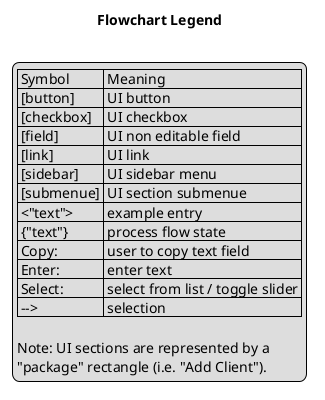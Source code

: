 @startuml
Title Flowchart Legend
legend left
  | Symbol     | Meaning                          |
  | [button]   | UI button                        |
  | [checkbox] | UI checkbox                      |
  | [field]    | UI non editable field            |
  | [link]     | UI link                          |
  | [sidebar]  | UI sidebar menu                  |
  | [submenue] | UI section submenue              |
  | <"text">   | example entry                    |
  | {"text"}   | process flow state               |
  | Copy:      | user to copy text field          |
  | Enter:     | enter text                       |
  | Select:    | select from list / toggle slider |
  | -->        | selection                        |

  Note: UI sections are represented by a
  "package" rectangle (i.e. "Add Client").
endlegend
@enduml


@startuml
title: Keycloak V5.0.0 Admin UI:\n Add (IODC) Isolated Client for use with Keycloak Gatekeeper\n (Simple Audience Configuration)
' Reference: [Server Administration Guide](https://www.keycloak.org/docs/latest/server_admin/index.html#oidc-clients)


(*) --> "Select: Clients [sidebar]" as SelectClients_1

partition "Clients" {
  --> "Select: Create [button]" as clients
}

partition "Add Client" {
  --> "Enter: Client ID <whoami>"
  --> "Select: Client Protocol --> openid-connect"
  --> "Enter: Root URL <https://whoami.example.com>"
  --> "Select: Save [button]" as addClient
}

partition "<whoami> Settings" {
  --> "Select: Enabled --> ON"
  --> "Select: Access Type --> confidential"
  --> "Select: Save [button]" as whoamiSettings
}

--> "Select: Mappers [submenue]"
partition "Create Protocol Mapper" {
  --> "Select: Create [button]" as CreateProtocolSettings
  --> "Enter:  Name <whoami_protocol_mapper_audience>"
  --> "Select: Mapper Type --> Audience"
  --> "Select: Include Client Audience --> <whoami>"
  --> "Select: Add to ID token --> ON"
  --> "Select: Add to access token --> ON"
  --> "Select: Save [button]" as CreateProtocolMapper
}

--> "Select: Clients [sidebar]"
--> "<whoami> --> Credentials"

partition "Credentials" {
  --> "Copy: Secret [field]"
  note right
	Use copied text to populate 'client-secret'
	in keycloak-gatekeeper.conf
  end note
}

--> (*)
@enduml



@startuml
title Keycloak v5 Admin UI + Gatekeeper v5 (Flowchart):\n Restrict an Isolated Client Service by Group Role (IODC).
' Reference: [Keycloak: Securing Applications and Services Guide - (2.4) Keycloak Gatekeeper](https://www.keycloak.org/docs/latest/securing_apps/index.html#_keycloak_generic_adapter)


(*) --> "Select: Clients [sidebar] --> <whoami>"
partition "Clients: <whoami> Settings" {
  --> "Select: Authorization Enabled --> ON"
  --> "Select: Save [button]" as ClientsSettingsSave
}

-right-> "Select: <whoami> Roles"
partition "Clients: <whoami> Roles" {
  --> "Select: Add Role [button]"
  partition "<Add Role>" {
	--> "Enter: Role Name <whoami_role>"
	--> "Select: Save [button]" as whoamiRolesSave
  }
}

-left-> "Select: <whoami> Mappers"
partition "Clients: <whoami> Mappers" {
  --> "Select: Create [button]"
  partition "Create Protocol Mapper" {
	--> "Enter: Name <whoami_protocol_mapper_client_role>"
	--> "Select: Mapper Type --> User Client Role"
	--> "Select: Client ID --> <whoami>"
	--> "Enter: Token Claim Name --> roles"
	--> "Select: Save [button]" as CreateProtocolMapperSave
  }
}

-right-> "Select: <whoami> Scope"
partition "Clients: <whoami> Scope Mappings" {
  --> "Select: Full Scope Allowed --> OFF"
  --> "Select: Client Roles --> <whoami>"
  --> "{Client Roles <whoami> --> Effective Roles \nContains <whoami_role>}"
}

-left-> "Select: <whoami> Authorization"
partition "Clients: <whoami> Authorization" {
  --> "Select: Policies [submenu]"
  --> "Select: Create Policy --> Role"
  partition "Add Role Policy" {
    --> "Enter: Name <whoami_role_policy>"
    --> "(optional) Select: Realm Roles --> uma_authorization"
    --> "Select: Clients: <whoami>"
    --> "Select: Client Roles <whoami_role>"
    --> "(optional) Select: <whoami_role> Required [checkbox]"
    --> "Seclect: Save [button]" as AddRolePolicySave
  }

  -right-> "Select: Permissions [submenu]"
  --> "Select: Default Permission [link]"
  partition "Default Permission" {
    --> "Select: Apply Policy --> <whoami_role_policy>"
    --> "Seclect: Save [button]" as DefaultPermissionsSave
  }
}

' Create Group: <whoami_group>

-left-> "Select: Groups [sidebar]"
partition "User Groups" {
  --> "Select: New [button]"

  partition "Create Group" {
    --> "Enter: Name <whoami_group>" as groupname
    --> "Select Save [button]" as CreateGroupSave
  }

  -right-> "Select: Role Mappings [submenu]"
  partition "<whoami_group>" {
    --> "Select: Client Roles --> whoami"
    --> "Select: Available Roles --> <whoami_role>"
	--> "Select: Add selected [button]"
    --> "{Assigned Roles contains <whoami_role>}"
    --> "{Effective Roles contains <whoami_role>}"
  }

}


' Create Users: <auth_user>

-right-> "Select: Users [sidebar]"
partition "Users" {

  --> "Select: Add user"
  partition "Add User" {
    --> "Enter: Username: <auth_user>"
    --> "Select: Save [button]"
  }

  -left-> "Select: Groups [submenu]"
  partition "Users: <auth_user> --> Groups" {
    --> "Select: Available Groups --> <whoami_group>"
	--> "Select: Join [button]"
	note right
	  Only users in <whoami_group> will have
	  permission to log into <whoami> service
	end note
  }

  -right-> "Select: Credentials [submenu]"
  partition "Users: <auth_user> --> Credentials" {
    --> "Enter: New Password --> <somepassword>"
    --> "Enter: Password Confirmation --> <somepassword>"
    --> "Select: Temporary --> OFF"
    --> "Select: Reset Password [button]"
  }
}

--> (*)
note bottom
Keycloak Gatekeepr requires a role restriction in it's configuration file:

```
scopes:
resources:
  - uri: /*
  methods:
    - GET
  roles:
    - whoami:whoami_role
```

end note

@enduml

